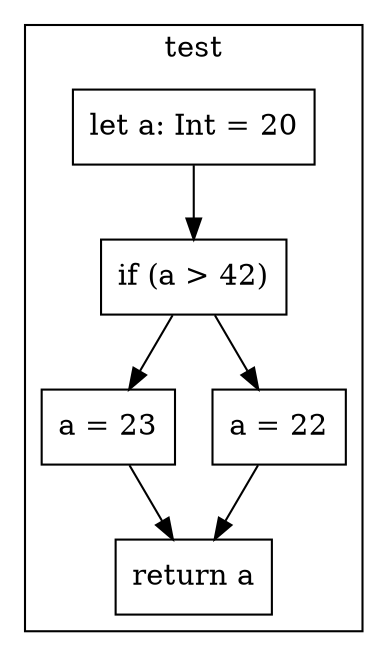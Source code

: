 digraph "conditional-2" {
    node [shape=box];
    subgraph "cluster_test" {
        label="test";
        "test_141" [label="let a: Int = 20"];
        "test_142" [label="if (a > 42)"];
        "test_144" [label="a = 23"];
        "test_146" [label="a = 22"];
        "test_148" [label="return a"];
        "test_141" -> "test_142";
        "test_142" -> "test_144";
        "test_142" -> "test_146";
        "test_144" -> "test_148";
        "test_146" -> "test_148";
    }
}
